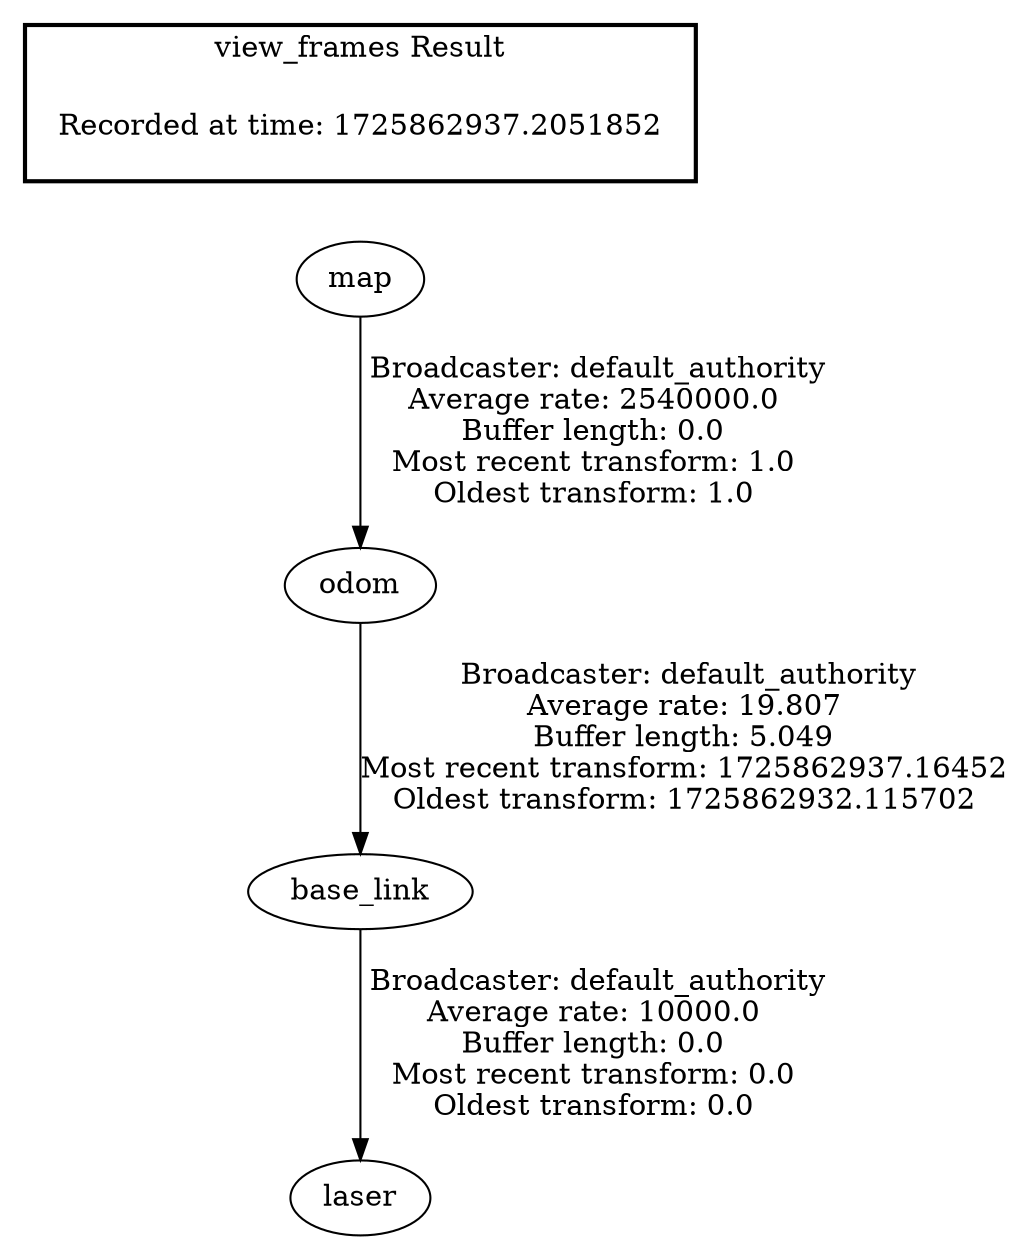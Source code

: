digraph G {
"map" -> "odom"[label=" Broadcaster: default_authority\nAverage rate: 2540000.0\nBuffer length: 0.0\nMost recent transform: 1.0\nOldest transform: 1.0\n"];
"base_link" -> "laser"[label=" Broadcaster: default_authority\nAverage rate: 10000.0\nBuffer length: 0.0\nMost recent transform: 0.0\nOldest transform: 0.0\n"];
"odom" -> "base_link"[label=" Broadcaster: default_authority\nAverage rate: 19.807\nBuffer length: 5.049\nMost recent transform: 1725862937.16452\nOldest transform: 1725862932.115702\n"];
edge [style=invis];
 subgraph cluster_legend { style=bold; color=black; label ="view_frames Result";
"Recorded at time: 1725862937.2051852"[ shape=plaintext ] ;
}->"map";
}